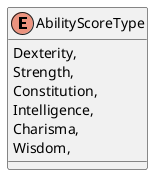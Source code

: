 @startuml
enum AbilityScoreType {
    Dexterity,
    Strength,
    Constitution,
    Intelligence,
    Charisma,
    Wisdom,
}
@enduml
